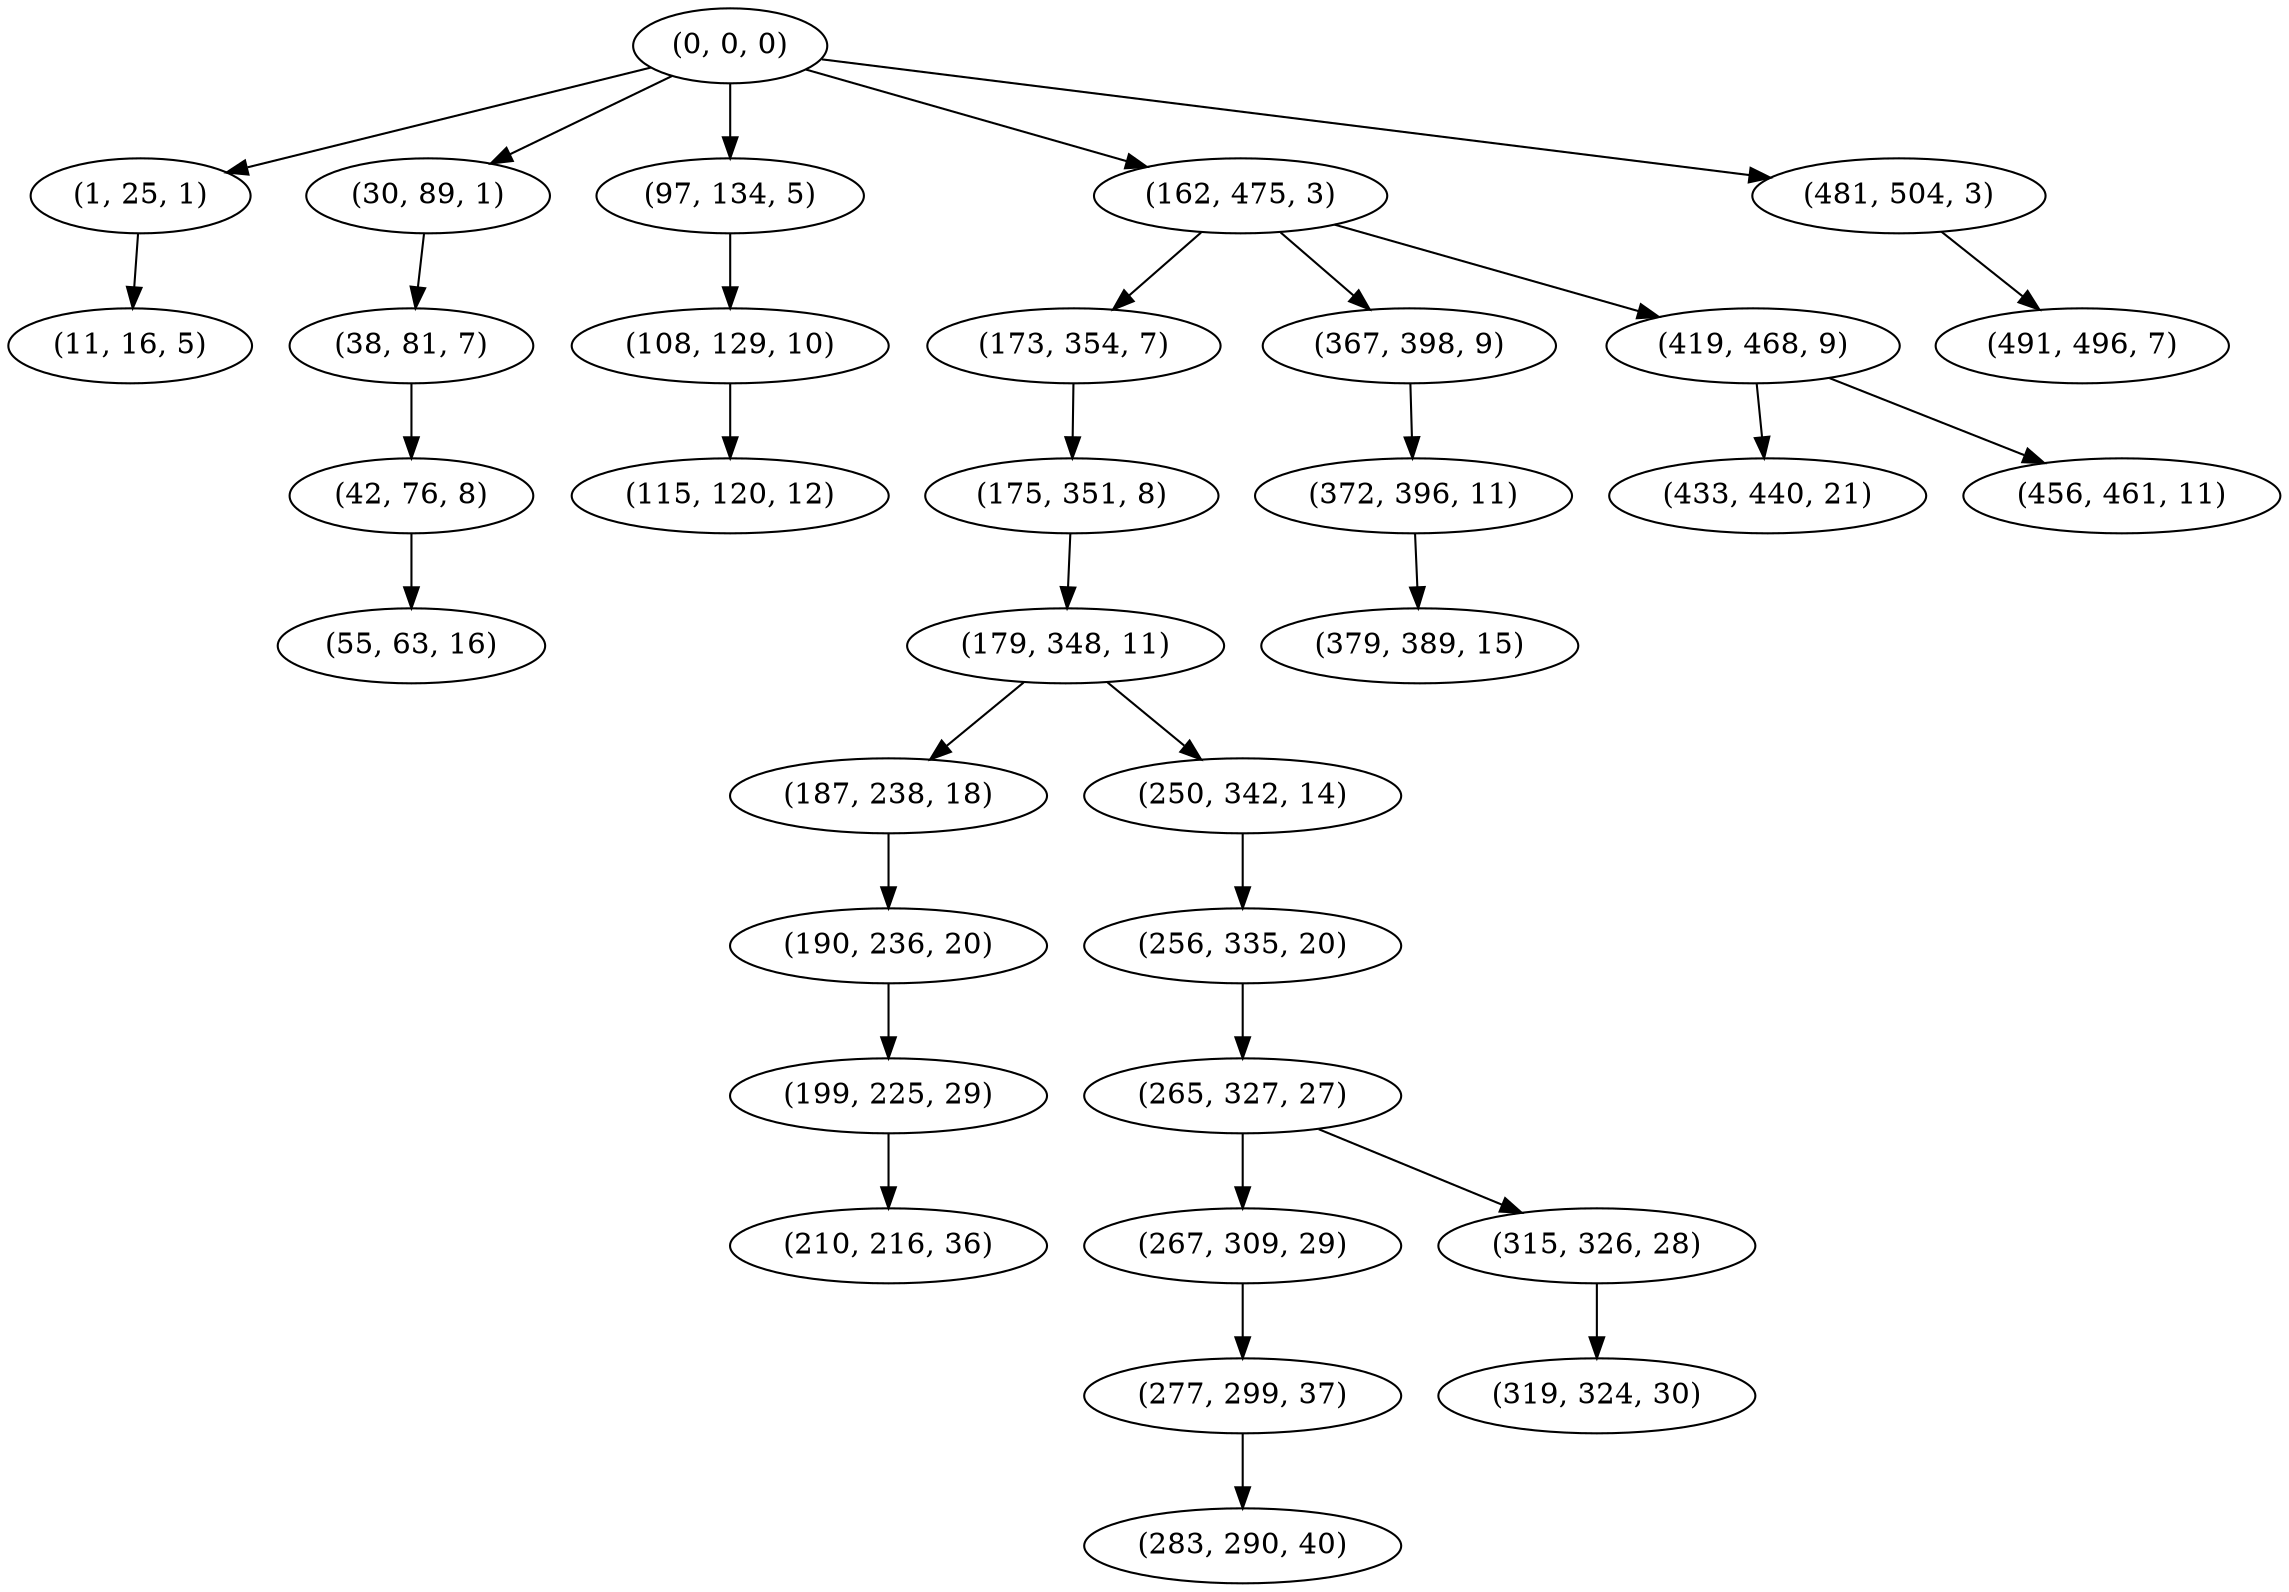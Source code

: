 digraph tree {
    "(0, 0, 0)";
    "(1, 25, 1)";
    "(11, 16, 5)";
    "(30, 89, 1)";
    "(38, 81, 7)";
    "(42, 76, 8)";
    "(55, 63, 16)";
    "(97, 134, 5)";
    "(108, 129, 10)";
    "(115, 120, 12)";
    "(162, 475, 3)";
    "(173, 354, 7)";
    "(175, 351, 8)";
    "(179, 348, 11)";
    "(187, 238, 18)";
    "(190, 236, 20)";
    "(199, 225, 29)";
    "(210, 216, 36)";
    "(250, 342, 14)";
    "(256, 335, 20)";
    "(265, 327, 27)";
    "(267, 309, 29)";
    "(277, 299, 37)";
    "(283, 290, 40)";
    "(315, 326, 28)";
    "(319, 324, 30)";
    "(367, 398, 9)";
    "(372, 396, 11)";
    "(379, 389, 15)";
    "(419, 468, 9)";
    "(433, 440, 21)";
    "(456, 461, 11)";
    "(481, 504, 3)";
    "(491, 496, 7)";
    "(0, 0, 0)" -> "(1, 25, 1)";
    "(0, 0, 0)" -> "(30, 89, 1)";
    "(0, 0, 0)" -> "(97, 134, 5)";
    "(0, 0, 0)" -> "(162, 475, 3)";
    "(0, 0, 0)" -> "(481, 504, 3)";
    "(1, 25, 1)" -> "(11, 16, 5)";
    "(30, 89, 1)" -> "(38, 81, 7)";
    "(38, 81, 7)" -> "(42, 76, 8)";
    "(42, 76, 8)" -> "(55, 63, 16)";
    "(97, 134, 5)" -> "(108, 129, 10)";
    "(108, 129, 10)" -> "(115, 120, 12)";
    "(162, 475, 3)" -> "(173, 354, 7)";
    "(162, 475, 3)" -> "(367, 398, 9)";
    "(162, 475, 3)" -> "(419, 468, 9)";
    "(173, 354, 7)" -> "(175, 351, 8)";
    "(175, 351, 8)" -> "(179, 348, 11)";
    "(179, 348, 11)" -> "(187, 238, 18)";
    "(179, 348, 11)" -> "(250, 342, 14)";
    "(187, 238, 18)" -> "(190, 236, 20)";
    "(190, 236, 20)" -> "(199, 225, 29)";
    "(199, 225, 29)" -> "(210, 216, 36)";
    "(250, 342, 14)" -> "(256, 335, 20)";
    "(256, 335, 20)" -> "(265, 327, 27)";
    "(265, 327, 27)" -> "(267, 309, 29)";
    "(265, 327, 27)" -> "(315, 326, 28)";
    "(267, 309, 29)" -> "(277, 299, 37)";
    "(277, 299, 37)" -> "(283, 290, 40)";
    "(315, 326, 28)" -> "(319, 324, 30)";
    "(367, 398, 9)" -> "(372, 396, 11)";
    "(372, 396, 11)" -> "(379, 389, 15)";
    "(419, 468, 9)" -> "(433, 440, 21)";
    "(419, 468, 9)" -> "(456, 461, 11)";
    "(481, 504, 3)" -> "(491, 496, 7)";
}
